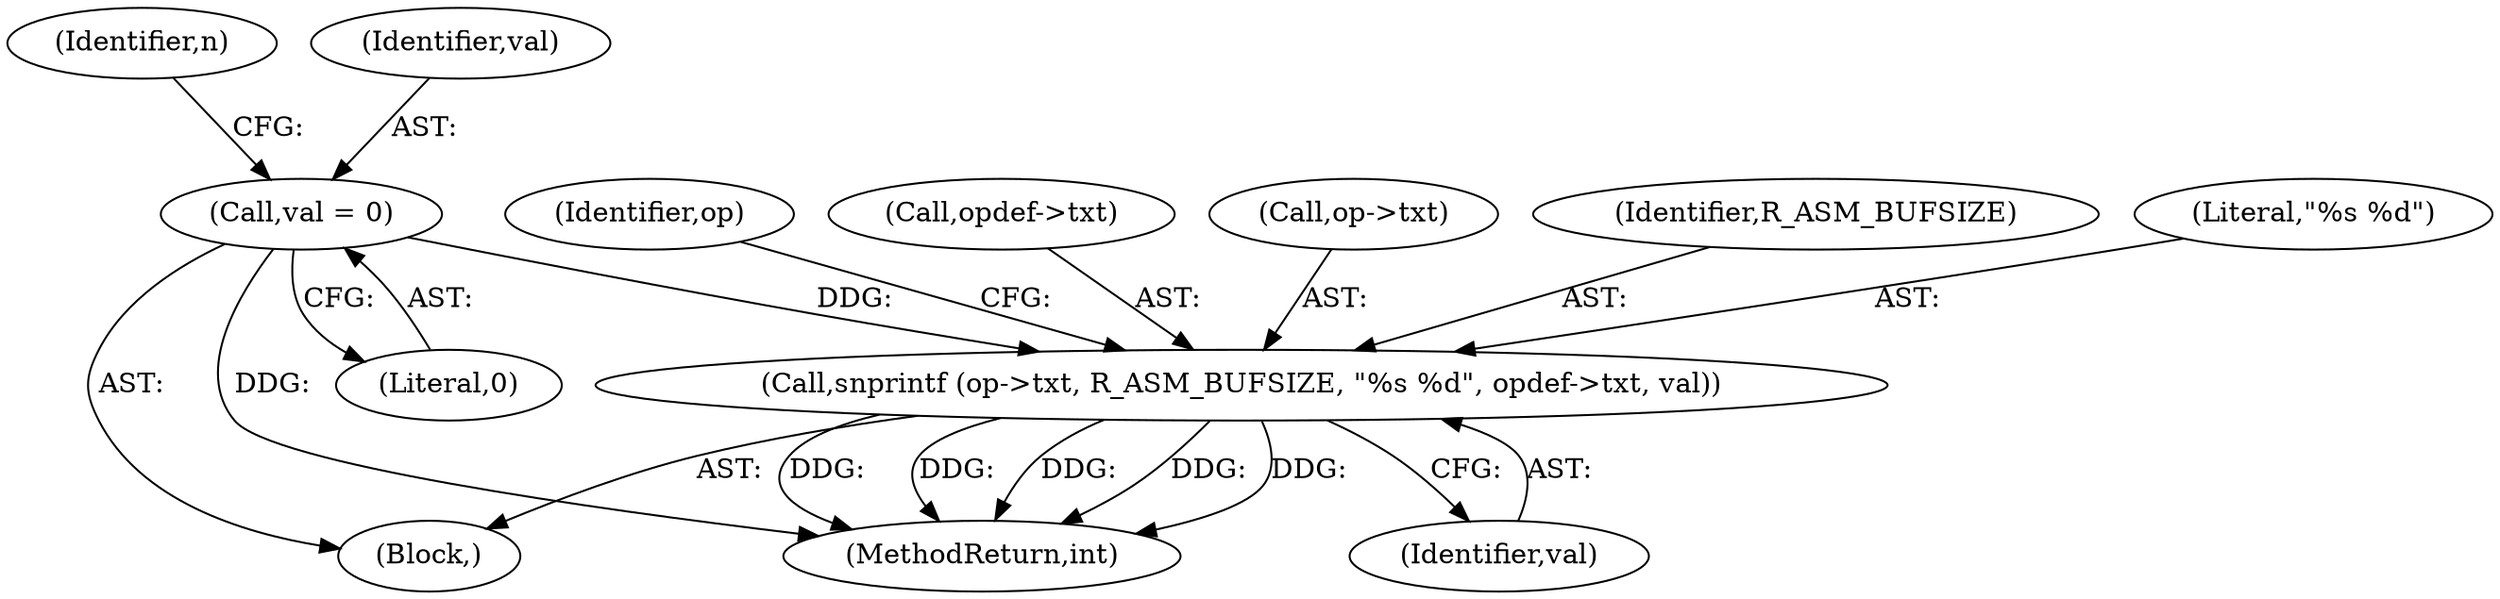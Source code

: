 digraph "0_radare2_bd276ef2fd8ac3401e65be7c126a43175ccfbcd7@API" {
"1000749" [label="(Call,snprintf (op->txt, R_ASM_BUFSIZE, \"%s %d\", opdef->txt, val))"];
"1000724" [label="(Call,val = 0)"];
"1000755" [label="(Call,opdef->txt)"];
"1000749" [label="(Call,snprintf (op->txt, R_ASM_BUFSIZE, \"%s %d\", opdef->txt, val))"];
"1000750" [label="(Call,op->txt)"];
"1000729" [label="(Identifier,n)"];
"1000722" [label="(Block,)"];
"1001086" [label="(MethodReturn,int)"];
"1000724" [label="(Call,val = 0)"];
"1000726" [label="(Literal,0)"];
"1000725" [label="(Identifier,val)"];
"1000753" [label="(Identifier,R_ASM_BUFSIZE)"];
"1000754" [label="(Literal,\"%s %d\")"];
"1000758" [label="(Identifier,val)"];
"1000761" [label="(Identifier,op)"];
"1000749" -> "1000722"  [label="AST: "];
"1000749" -> "1000758"  [label="CFG: "];
"1000750" -> "1000749"  [label="AST: "];
"1000753" -> "1000749"  [label="AST: "];
"1000754" -> "1000749"  [label="AST: "];
"1000755" -> "1000749"  [label="AST: "];
"1000758" -> "1000749"  [label="AST: "];
"1000761" -> "1000749"  [label="CFG: "];
"1000749" -> "1001086"  [label="DDG: "];
"1000749" -> "1001086"  [label="DDG: "];
"1000749" -> "1001086"  [label="DDG: "];
"1000749" -> "1001086"  [label="DDG: "];
"1000749" -> "1001086"  [label="DDG: "];
"1000724" -> "1000749"  [label="DDG: "];
"1000724" -> "1000722"  [label="AST: "];
"1000724" -> "1000726"  [label="CFG: "];
"1000725" -> "1000724"  [label="AST: "];
"1000726" -> "1000724"  [label="AST: "];
"1000729" -> "1000724"  [label="CFG: "];
"1000724" -> "1001086"  [label="DDG: "];
}
